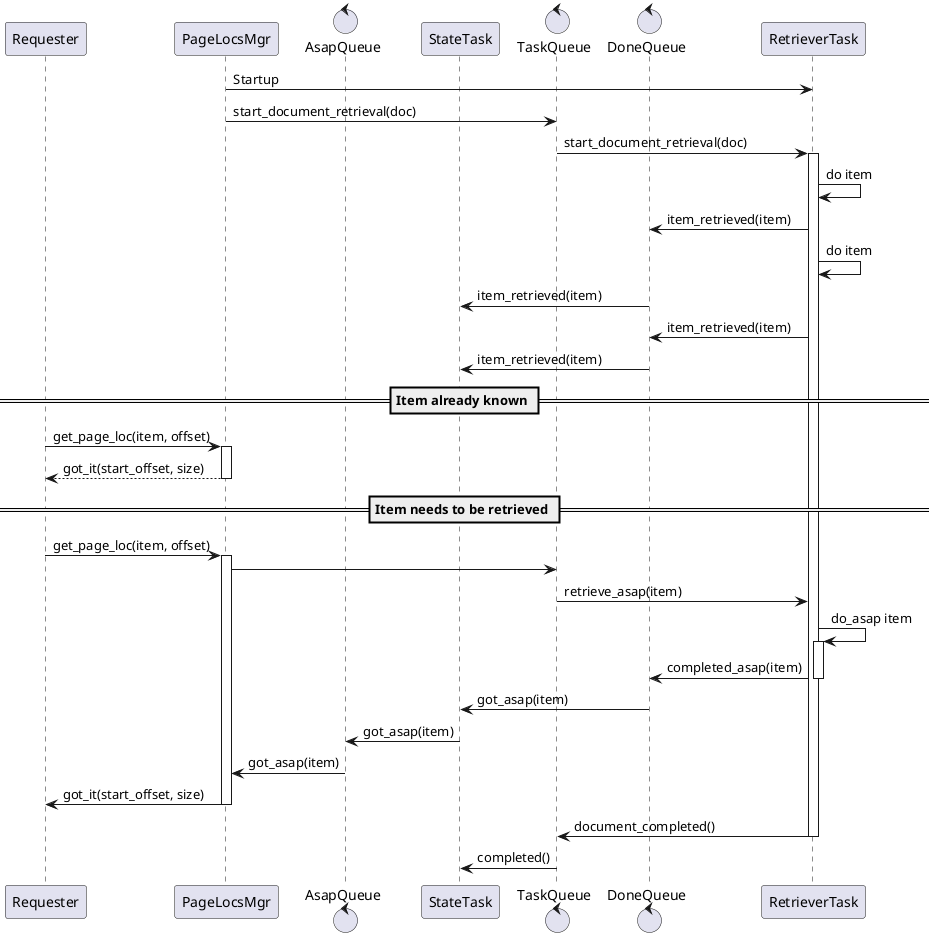 @startuml
  participant Requester
  participant PageLocsMgr
  control AsapQueue
  participant StateTask
  control TaskQueue
  control DoneQueue
  participant RetrieverTask

  RetrieverTask <- PageLocsMgr : Startup

  TaskQueue <- PageLocsMgr : start_document_retrieval(doc)
  TaskQueue -> RetrieverTask : start_document_retrieval(doc)
  activate RetrieverTask

  RetrieverTask -> RetrieverTask : do item

  DoneQueue <- RetrieverTask : item_retrieved(item)

  RetrieverTask -> RetrieverTask : do item
  StateTask <- DoneQueue : item_retrieved(item)

  DoneQueue <- RetrieverTask : item_retrieved(item)
  StateTask <- DoneQueue : item_retrieved(item)

  == Item already known ==
  Requester -> PageLocsMgr: get_page_loc(item, offset)
  activate PageLocsMgr

  Requester <-- PageLocsMgr: got_it(start_offset, size)
  deactivate PageLocsMgr

  == Item needs to be retrieved ==

  Requester -> PageLocsMgr: get_page_loc(item, offset)
  activate PageLocsMgr
  PageLocsMgr -> TaskQueue
  TaskQueue -> RetrieverTask : retrieve_asap(item)
  RetrieverTask -> RetrieverTask : do_asap item
  activate RetrieverTask
  DoneQueue <- RetrieverTask : completed_asap(item)
  deactivate RetrieverTask
  StateTask <- DoneQueue : got_asap(item)
  AsapQueue <- StateTask : got_asap(item)
  PageLocsMgr <- AsapQueue : got_asap(item)
  Requester <- PageLocsMgr : got_it(start_offset, size) 
  deactivate PageLocsMgr
  TaskQueue <- RetrieverTask : document_completed()
  deactivate RetrieverTask
  StateTask <- TaskQueue : completed()
@enduml